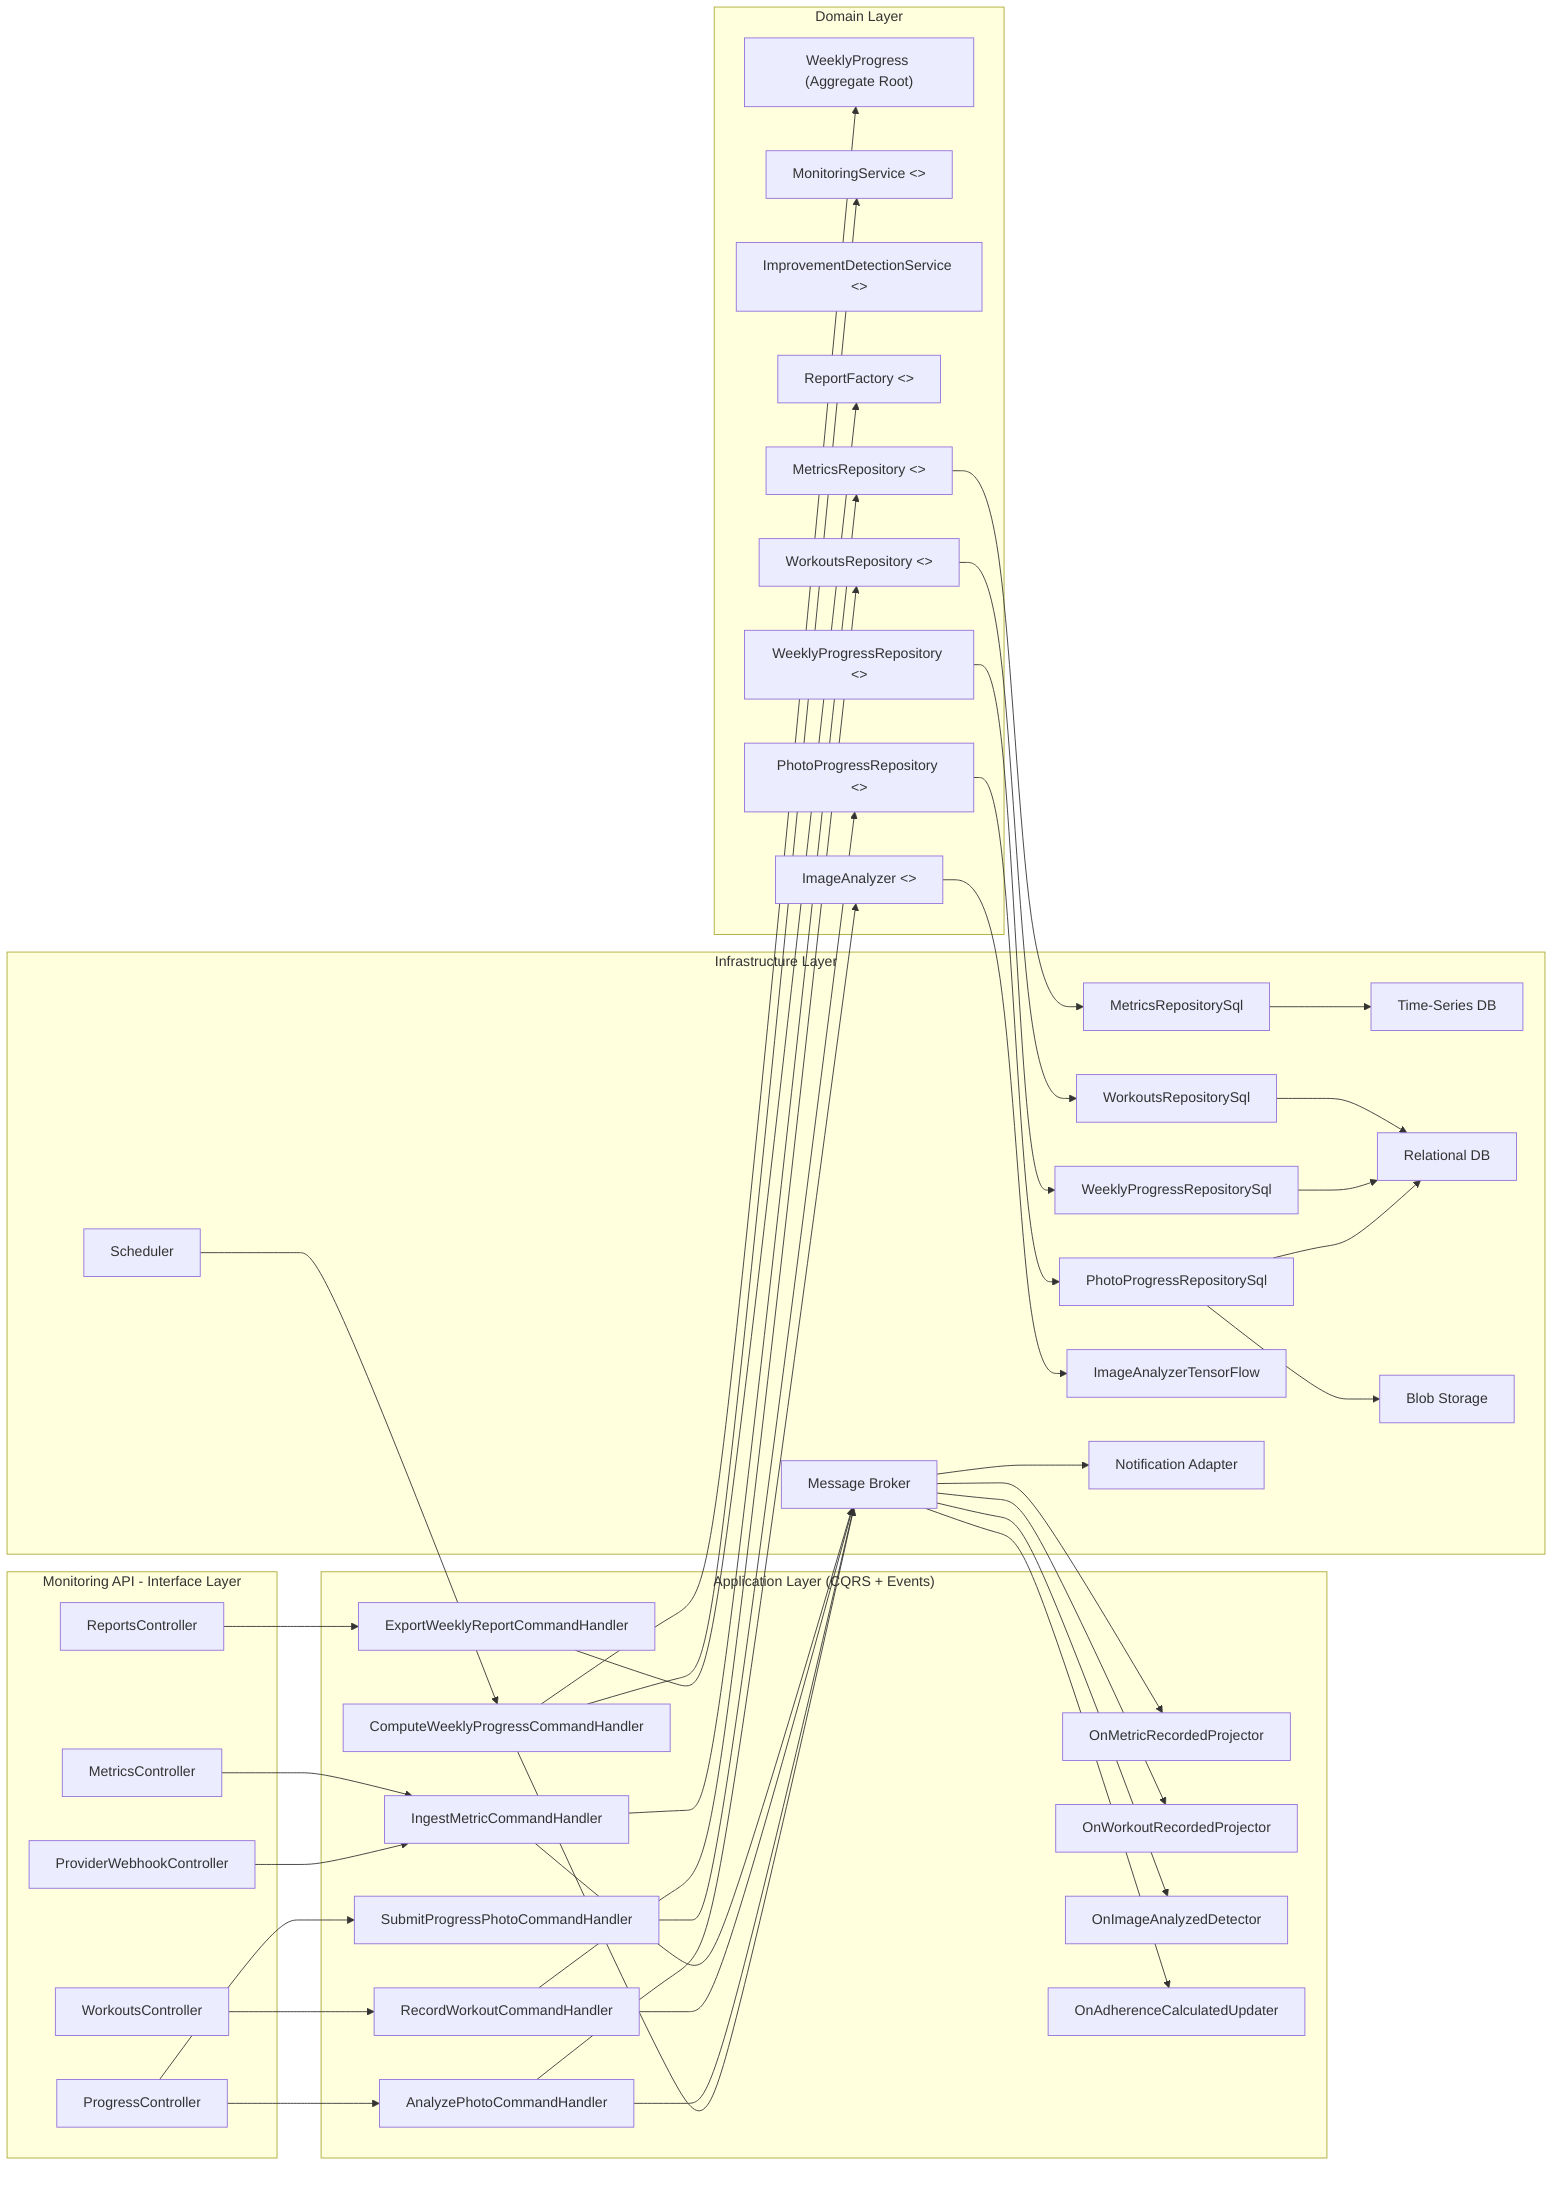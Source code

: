 graph LR
  %% === Interface / Presentation ===
  subgraph API["Monitoring API - Interface Layer"]
    MCtrl["MetricsController"]
    WCtrl["WorkoutsController"]
    PCtrl["ProgressController"]
    RCtrl["ReportsController"]
    Webhook["ProviderWebhookController"]
  end

  %% === Application Layer ===
  subgraph APP["Application Layer (CQRS + Events)"]
    RWH["RecordWorkoutCommandHandler"]
    IMH["IngestMetricCommandHandler"]
    SPPH["SubmitProgressPhotoCommandHandler"]
    APH["AnalyzePhotoCommandHandler"]
    CWH["ComputeWeeklyProgressCommandHandler"]
    EWRH["ExportWeeklyReportCommandHandler"]
    OMRP["OnMetricRecordedProjector"]
    OWRP["OnWorkoutRecordedProjector"]
    OIAD["OnImageAnalyzedDetector"]
    OACU["OnAdherenceCalculatedUpdater"]
  end

  %% === Domain Layer ===
  subgraph DOMAIN["Domain Layer"]
    WP["WeeklyProgress (Aggregate Root)"]
    MS["MonitoringService <<DomainService>>"]
    IDS["ImprovementDetectionService <<DomainService>>"]
    RF["ReportFactory <<Factory>>"]
    MR["MetricsRepository <<Interface>>"]
    WR["WorkoutsRepository <<Interface>>"]
    WPR["WeeklyProgressRepository <<Interface>>"]
    PPR["PhotoProgressRepository <<Interface>>"]
    IA["ImageAnalyzer <<Port>>"]
  end

  %% === Infrastructure Layer ===
  subgraph INFRA["Infrastructure Layer"]
    MRSQL["MetricsRepositorySql"]
    WRSQL["WorkoutsRepositorySql"]
    WPRSQL["WeeklyProgressRepositorySql"]
    PPRSQL["PhotoProgressRepositorySql"]
    TS["Time-Series DB"]
    SQL["Relational DB"]
    BLOB["Blob Storage"]
    MB["Message Broker"]
    TF["ImageAnalyzerTensorFlow"]
    SCH["Scheduler"]
    NOTI["Notification Adapter"]
  end

  %% Flujos Interface -> App
  MCtrl --> IMH
  WCtrl --> RWH
  PCtrl --> SPPH
  PCtrl --> APH
  RCtrl --> EWRH
  Webhook --> IMH

  %% App -> Domain
  RWH --> WR
  IMH --> MR
  SPPH --> PPR
  APH --> IA
  CWH --> MS
  CWH --> WP
  EWRH --> RF

  %% Domain -> Infra (impl)
  MR --> MRSQL
  WR --> WRSQL
  WPR --> WPRSQL
  PPR --> PPRSQL
  IA --> TF

  %% Infra recursos
  MRSQL --> TS
  WRSQL --> SQL
  WPRSQL --> SQL
  PPRSQL --> SQL
  PPRSQL --> BLOB

  %% Eventing / Jobs / Notifs
  IMH --> MB
  RWH --> MB
  APH --> MB
  CWH --> MB
  MB --> OMRP
  MB --> OWRP
  MB --> OIAD
  MB --> OACU
  SCH --> CWH
  MB --> NOTI